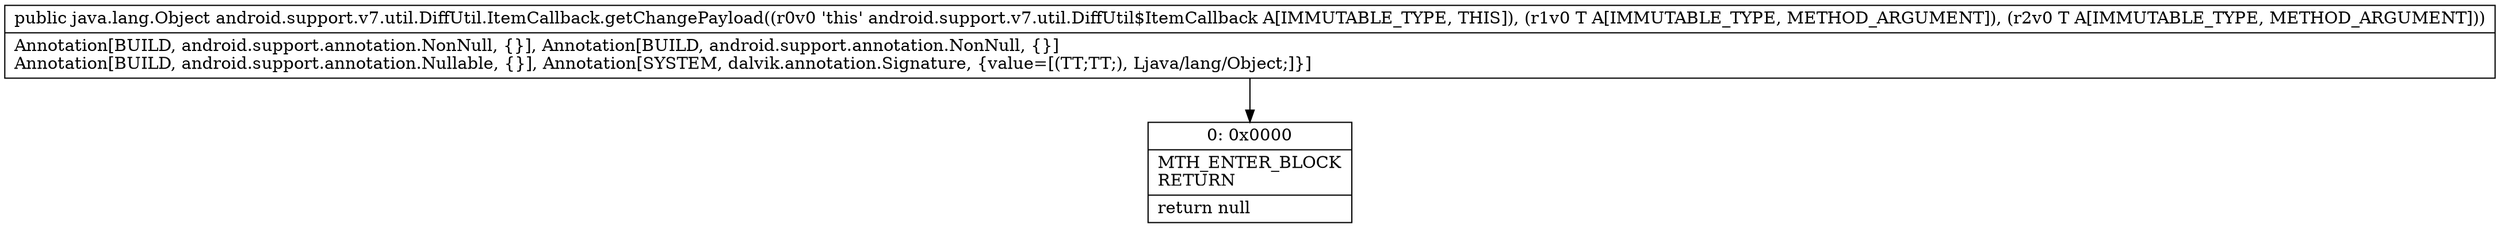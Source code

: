 digraph "CFG forandroid.support.v7.util.DiffUtil.ItemCallback.getChangePayload(Ljava\/lang\/Object;Ljava\/lang\/Object;)Ljava\/lang\/Object;" {
Node_0 [shape=record,label="{0\:\ 0x0000|MTH_ENTER_BLOCK\lRETURN\l|return null\l}"];
MethodNode[shape=record,label="{public java.lang.Object android.support.v7.util.DiffUtil.ItemCallback.getChangePayload((r0v0 'this' android.support.v7.util.DiffUtil$ItemCallback A[IMMUTABLE_TYPE, THIS]), (r1v0 T A[IMMUTABLE_TYPE, METHOD_ARGUMENT]), (r2v0 T A[IMMUTABLE_TYPE, METHOD_ARGUMENT]))  | Annotation[BUILD, android.support.annotation.NonNull, \{\}], Annotation[BUILD, android.support.annotation.NonNull, \{\}]\lAnnotation[BUILD, android.support.annotation.Nullable, \{\}], Annotation[SYSTEM, dalvik.annotation.Signature, \{value=[(TT;TT;), Ljava\/lang\/Object;]\}]\l}"];
MethodNode -> Node_0;
}

